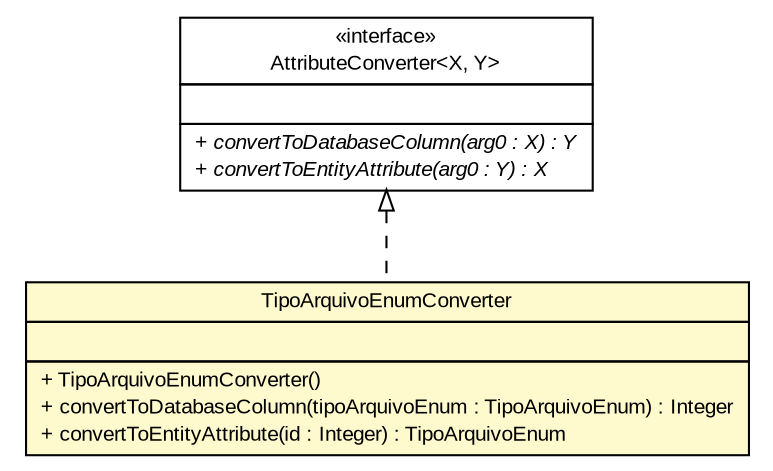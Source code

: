 #!/usr/local/bin/dot
#
# Class diagram 
# Generated by UMLGraph version R5_6 (http://www.umlgraph.org/)
#

digraph G {
	edge [fontname="arial",fontsize=10,labelfontname="arial",labelfontsize=10];
	node [fontname="arial",fontsize=10,shape=plaintext];
	nodesep=0.25;
	ranksep=0.5;
	// br.gov.to.sefaz.arr.persistence.converter.TipoArquivoEnumConverter
	c123186 [label=<<table title="br.gov.to.sefaz.arr.persistence.converter.TipoArquivoEnumConverter" border="0" cellborder="1" cellspacing="0" cellpadding="2" port="p" bgcolor="lemonChiffon" href="./TipoArquivoEnumConverter.html">
		<tr><td><table border="0" cellspacing="0" cellpadding="1">
<tr><td align="center" balign="center"> TipoArquivoEnumConverter </td></tr>
		</table></td></tr>
		<tr><td><table border="0" cellspacing="0" cellpadding="1">
<tr><td align="left" balign="left">  </td></tr>
		</table></td></tr>
		<tr><td><table border="0" cellspacing="0" cellpadding="1">
<tr><td align="left" balign="left"> + TipoArquivoEnumConverter() </td></tr>
<tr><td align="left" balign="left"> + convertToDatabaseColumn(tipoArquivoEnum : TipoArquivoEnum) : Integer </td></tr>
<tr><td align="left" balign="left"> + convertToEntityAttribute(id : Integer) : TipoArquivoEnum </td></tr>
		</table></td></tr>
		</table>>, URL="./TipoArquivoEnumConverter.html", fontname="arial", fontcolor="black", fontsize=10.0];
	//br.gov.to.sefaz.arr.persistence.converter.TipoArquivoEnumConverter implements javax.persistence.AttributeConverter<X, Y>
	c123417:p -> c123186:p [dir=back,arrowtail=empty,style=dashed];
	// javax.persistence.AttributeConverter<X, Y>
	c123417 [label=<<table title="javax.persistence.AttributeConverter" border="0" cellborder="1" cellspacing="0" cellpadding="2" port="p" href="http://java.sun.com/j2se/1.4.2/docs/api/javax/persistence/AttributeConverter.html">
		<tr><td><table border="0" cellspacing="0" cellpadding="1">
<tr><td align="center" balign="center"> &#171;interface&#187; </td></tr>
<tr><td align="center" balign="center"> AttributeConverter&lt;X, Y&gt; </td></tr>
		</table></td></tr>
		<tr><td><table border="0" cellspacing="0" cellpadding="1">
<tr><td align="left" balign="left">  </td></tr>
		</table></td></tr>
		<tr><td><table border="0" cellspacing="0" cellpadding="1">
<tr><td align="left" balign="left"><font face="arial italic" point-size="10.0"> + convertToDatabaseColumn(arg0 : X) : Y </font></td></tr>
<tr><td align="left" balign="left"><font face="arial italic" point-size="10.0"> + convertToEntityAttribute(arg0 : Y) : X </font></td></tr>
		</table></td></tr>
		</table>>, URL="http://java.sun.com/j2se/1.4.2/docs/api/javax/persistence/AttributeConverter.html", fontname="arial", fontcolor="black", fontsize=10.0];
}

